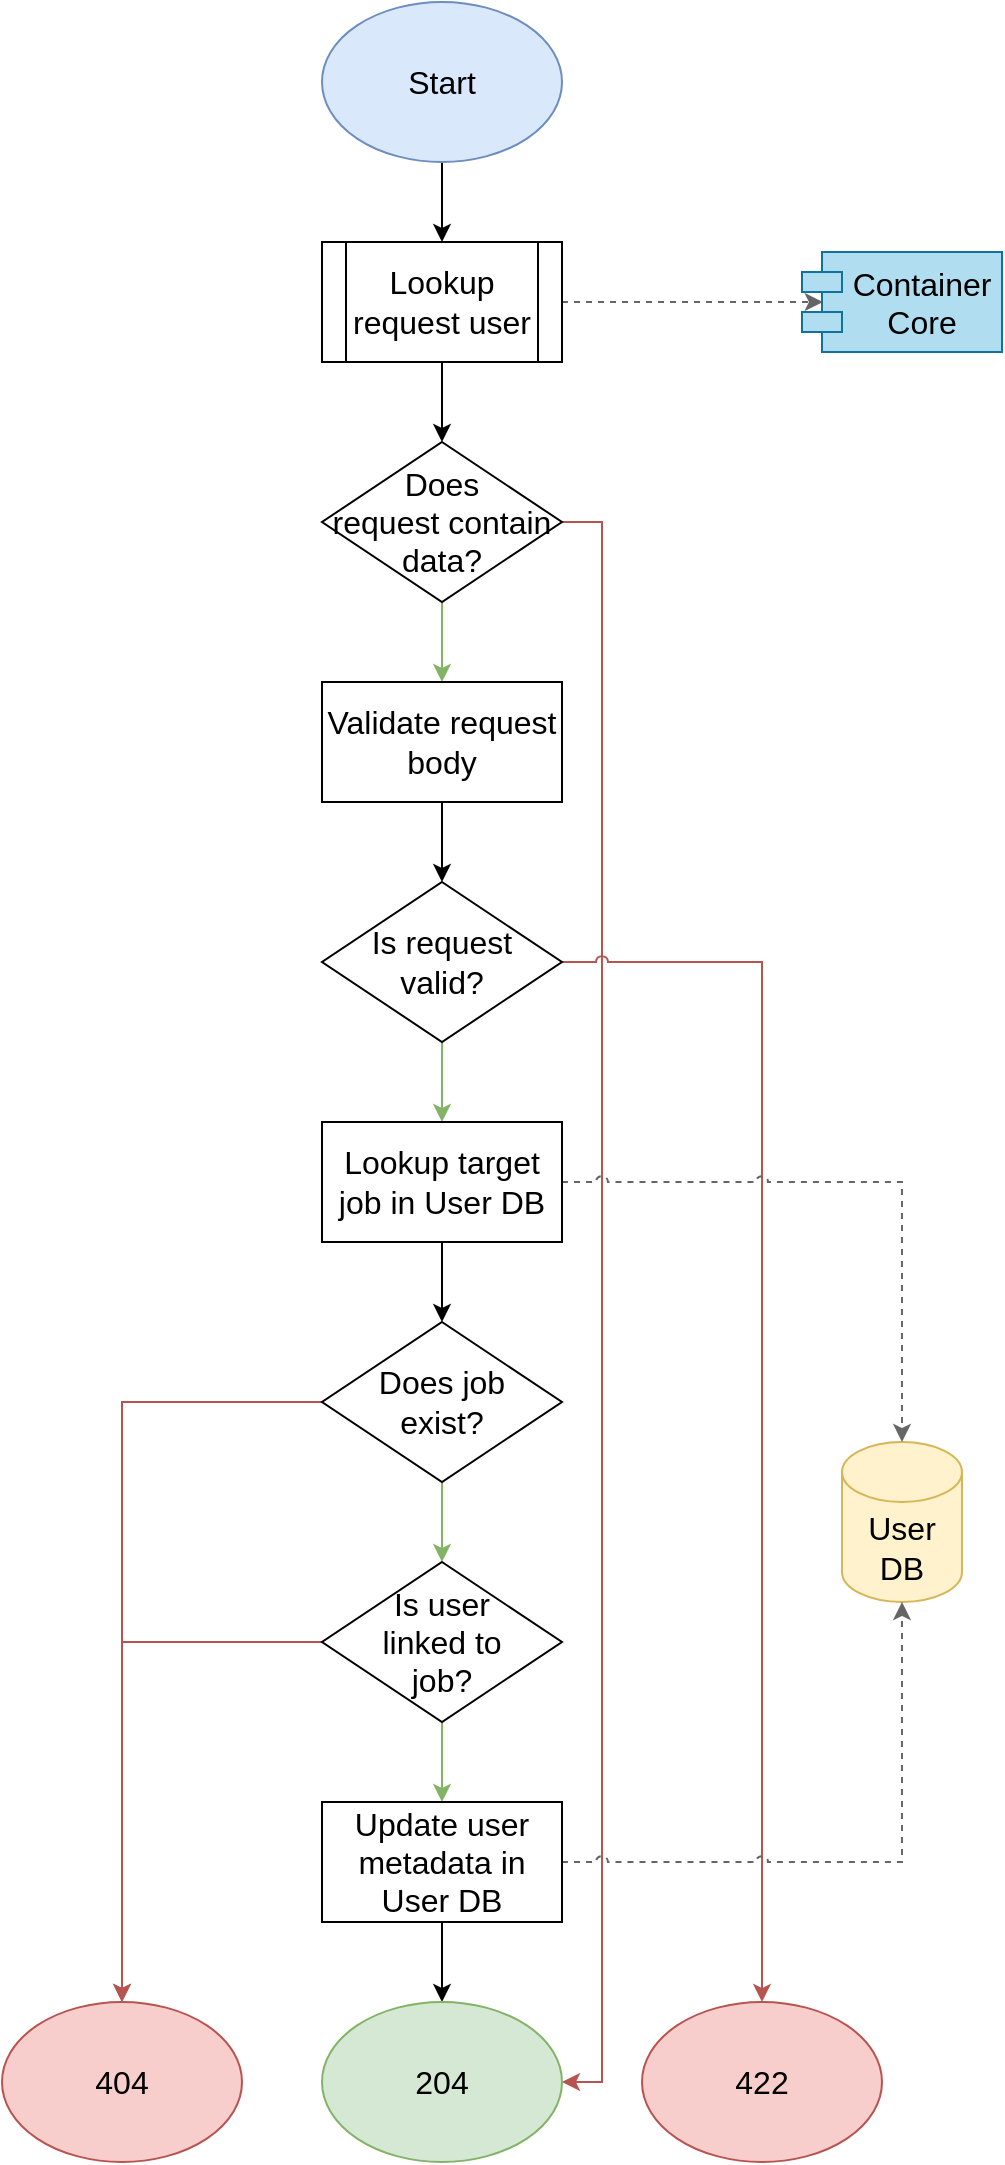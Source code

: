 <mxfile version="20.7.2" type="device"><diagram id="psjxfmWpstJNlhgnQ9aL" name="Page-1"><mxGraphModel dx="2313" dy="1252" grid="1" gridSize="10" guides="1" tooltips="1" connect="1" arrows="1" fold="1" page="1" pageScale="1" pageWidth="850" pageHeight="1100" math="0" shadow="0"><root><mxCell id="0"/><mxCell id="1" parent="0"/><mxCell id="Z_apeZYl0FMyI0SumUx1-5" style="edgeStyle=orthogonalEdgeStyle;rounded=0;jumpStyle=arc;orthogonalLoop=1;jettySize=auto;html=1;exitX=0.5;exitY=1;exitDx=0;exitDy=0;entryX=0.5;entryY=0;entryDx=0;entryDy=0;fontSize=16;" edge="1" parent="1" source="Z_apeZYl0FMyI0SumUx1-1" target="Z_apeZYl0FMyI0SumUx1-2"><mxGeometry relative="1" as="geometry"/></mxCell><mxCell id="Z_apeZYl0FMyI0SumUx1-1" value="Start" style="ellipse;whiteSpace=wrap;html=1;rounded=0;fontSize=16;fillColor=#dae8fc;strokeColor=#6c8ebf;" vertex="1" parent="1"><mxGeometry x="160" width="120" height="80" as="geometry"/></mxCell><mxCell id="Z_apeZYl0FMyI0SumUx1-6" style="edgeStyle=orthogonalEdgeStyle;rounded=0;jumpStyle=arc;orthogonalLoop=1;jettySize=auto;html=1;exitX=1;exitY=0.5;exitDx=0;exitDy=0;entryX=0.104;entryY=0.5;entryDx=0;entryDy=0;entryPerimeter=0;fontSize=16;dashed=1;fillColor=#f5f5f5;strokeColor=#666666;" edge="1" parent="1" source="Z_apeZYl0FMyI0SumUx1-2" target="Z_apeZYl0FMyI0SumUx1-3"><mxGeometry relative="1" as="geometry"/></mxCell><mxCell id="Z_apeZYl0FMyI0SumUx1-38" style="edgeStyle=orthogonalEdgeStyle;rounded=0;jumpStyle=arc;orthogonalLoop=1;jettySize=auto;html=1;exitX=0.5;exitY=1;exitDx=0;exitDy=0;entryX=0.5;entryY=0;entryDx=0;entryDy=0;fontSize=16;" edge="1" parent="1" source="Z_apeZYl0FMyI0SumUx1-2" target="Z_apeZYl0FMyI0SumUx1-8"><mxGeometry relative="1" as="geometry"/></mxCell><mxCell id="Z_apeZYl0FMyI0SumUx1-2" value="Lookup request user" style="shape=process;whiteSpace=wrap;html=1;backgroundOutline=1;rounded=0;fontSize=16;fillColor=none;" vertex="1" parent="1"><mxGeometry x="160" y="120" width="120" height="60" as="geometry"/></mxCell><mxCell id="Z_apeZYl0FMyI0SumUx1-3" value="Container&#10;Core" style="shape=module;align=left;spacingLeft=20;align=center;verticalAlign=top;rounded=0;fontSize=16;fillColor=#b1ddf0;strokeColor=#10739e;" vertex="1" parent="1"><mxGeometry x="400" y="125" width="100" height="50" as="geometry"/></mxCell><mxCell id="Z_apeZYl0FMyI0SumUx1-33" style="edgeStyle=orthogonalEdgeStyle;rounded=0;jumpStyle=arc;orthogonalLoop=1;jettySize=auto;html=1;exitX=0.5;exitY=1;exitDx=0;exitDy=0;entryX=0.5;entryY=0;entryDx=0;entryDy=0;fontSize=16;fillColor=#d5e8d4;strokeColor=#82b366;" edge="1" parent="1" source="Z_apeZYl0FMyI0SumUx1-8" target="Z_apeZYl0FMyI0SumUx1-9"><mxGeometry relative="1" as="geometry"/></mxCell><mxCell id="Z_apeZYl0FMyI0SumUx1-37" style="edgeStyle=orthogonalEdgeStyle;rounded=0;jumpStyle=arc;orthogonalLoop=1;jettySize=auto;html=1;exitX=1;exitY=0.5;exitDx=0;exitDy=0;entryX=1;entryY=0.5;entryDx=0;entryDy=0;fontSize=16;fillColor=#f8cecc;strokeColor=#b85450;" edge="1" parent="1" source="Z_apeZYl0FMyI0SumUx1-8" target="Z_apeZYl0FMyI0SumUx1-17"><mxGeometry relative="1" as="geometry"/></mxCell><mxCell id="Z_apeZYl0FMyI0SumUx1-8" value="Does&lt;br&gt;request contain data?" style="rhombus;whiteSpace=wrap;html=1;rounded=0;fontSize=16;fillColor=none;" vertex="1" parent="1"><mxGeometry x="160" y="220" width="120" height="80" as="geometry"/></mxCell><mxCell id="Z_apeZYl0FMyI0SumUx1-32" style="edgeStyle=orthogonalEdgeStyle;rounded=0;jumpStyle=arc;orthogonalLoop=1;jettySize=auto;html=1;exitX=0.5;exitY=1;exitDx=0;exitDy=0;entryX=0.5;entryY=0;entryDx=0;entryDy=0;fontSize=16;" edge="1" parent="1" source="Z_apeZYl0FMyI0SumUx1-9" target="Z_apeZYl0FMyI0SumUx1-10"><mxGeometry relative="1" as="geometry"/></mxCell><mxCell id="Z_apeZYl0FMyI0SumUx1-9" value="Validate request body" style="rounded=0;whiteSpace=wrap;html=1;fontSize=16;fillColor=none;" vertex="1" parent="1"><mxGeometry x="160" y="340" width="120" height="60" as="geometry"/></mxCell><mxCell id="Z_apeZYl0FMyI0SumUx1-30" style="edgeStyle=orthogonalEdgeStyle;rounded=0;jumpStyle=arc;orthogonalLoop=1;jettySize=auto;html=1;exitX=0.5;exitY=1;exitDx=0;exitDy=0;entryX=0.5;entryY=0;entryDx=0;entryDy=0;fontSize=16;fillColor=#d5e8d4;strokeColor=#82b366;" edge="1" parent="1" source="Z_apeZYl0FMyI0SumUx1-10" target="Z_apeZYl0FMyI0SumUx1-13"><mxGeometry relative="1" as="geometry"/></mxCell><mxCell id="Z_apeZYl0FMyI0SumUx1-36" style="edgeStyle=orthogonalEdgeStyle;rounded=0;jumpStyle=arc;orthogonalLoop=1;jettySize=auto;html=1;exitX=1;exitY=0.5;exitDx=0;exitDy=0;fontSize=16;fillColor=#f8cecc;strokeColor=#b85450;" edge="1" parent="1" source="Z_apeZYl0FMyI0SumUx1-10" target="Z_apeZYl0FMyI0SumUx1-35"><mxGeometry relative="1" as="geometry"/></mxCell><mxCell id="Z_apeZYl0FMyI0SumUx1-10" value="Is request&lt;br&gt;valid?" style="rhombus;whiteSpace=wrap;html=1;rounded=0;fontSize=16;fillColor=none;" vertex="1" parent="1"><mxGeometry x="160" y="440" width="120" height="80" as="geometry"/></mxCell><mxCell id="Z_apeZYl0FMyI0SumUx1-12" value="User DB" style="shape=cylinder3;whiteSpace=wrap;html=1;boundedLbl=1;backgroundOutline=1;size=15;rounded=0;fontSize=16;fillColor=#fff2cc;strokeColor=#d6b656;" vertex="1" parent="1"><mxGeometry x="420" y="720" width="60" height="80" as="geometry"/></mxCell><mxCell id="Z_apeZYl0FMyI0SumUx1-27" style="edgeStyle=orthogonalEdgeStyle;rounded=0;jumpStyle=arc;orthogonalLoop=1;jettySize=auto;html=1;exitX=0.5;exitY=1;exitDx=0;exitDy=0;entryX=0.5;entryY=0;entryDx=0;entryDy=0;fontSize=16;" edge="1" parent="1" source="Z_apeZYl0FMyI0SumUx1-13" target="Z_apeZYl0FMyI0SumUx1-14"><mxGeometry relative="1" as="geometry"/></mxCell><mxCell id="Z_apeZYl0FMyI0SumUx1-28" style="edgeStyle=orthogonalEdgeStyle;rounded=0;jumpStyle=arc;orthogonalLoop=1;jettySize=auto;html=1;exitX=1;exitY=0.5;exitDx=0;exitDy=0;entryX=0.5;entryY=0;entryDx=0;entryDy=0;entryPerimeter=0;fontSize=16;dashed=1;fillColor=#f5f5f5;strokeColor=#666666;" edge="1" parent="1" source="Z_apeZYl0FMyI0SumUx1-13" target="Z_apeZYl0FMyI0SumUx1-12"><mxGeometry relative="1" as="geometry"/></mxCell><mxCell id="Z_apeZYl0FMyI0SumUx1-13" value="Lookup target job in User DB" style="rounded=0;whiteSpace=wrap;html=1;fontSize=16;fillColor=none;" vertex="1" parent="1"><mxGeometry x="160" y="560" width="120" height="60" as="geometry"/></mxCell><mxCell id="Z_apeZYl0FMyI0SumUx1-24" style="edgeStyle=orthogonalEdgeStyle;rounded=0;jumpStyle=arc;orthogonalLoop=1;jettySize=auto;html=1;exitX=0;exitY=0.5;exitDx=0;exitDy=0;entryX=0.5;entryY=0;entryDx=0;entryDy=0;fontSize=16;fillColor=#f8cecc;strokeColor=#b85450;" edge="1" parent="1" source="Z_apeZYl0FMyI0SumUx1-14" target="Z_apeZYl0FMyI0SumUx1-18"><mxGeometry relative="1" as="geometry"/></mxCell><mxCell id="Z_apeZYl0FMyI0SumUx1-26" style="edgeStyle=orthogonalEdgeStyle;rounded=0;jumpStyle=arc;orthogonalLoop=1;jettySize=auto;html=1;exitX=0.5;exitY=1;exitDx=0;exitDy=0;entryX=0.5;entryY=0;entryDx=0;entryDy=0;fontSize=16;fillColor=#d5e8d4;strokeColor=#82b366;" edge="1" parent="1" source="Z_apeZYl0FMyI0SumUx1-14" target="Z_apeZYl0FMyI0SumUx1-15"><mxGeometry relative="1" as="geometry"/></mxCell><mxCell id="Z_apeZYl0FMyI0SumUx1-14" value="Does job&lt;br&gt;exist?" style="rhombus;whiteSpace=wrap;html=1;rounded=0;fontSize=16;fillColor=none;" vertex="1" parent="1"><mxGeometry x="160" y="660" width="120" height="80" as="geometry"/></mxCell><mxCell id="Z_apeZYl0FMyI0SumUx1-20" style="edgeStyle=orthogonalEdgeStyle;rounded=0;jumpStyle=arc;orthogonalLoop=1;jettySize=auto;html=1;exitX=0.5;exitY=1;exitDx=0;exitDy=0;entryX=0.5;entryY=0;entryDx=0;entryDy=0;fontSize=16;fillColor=#d5e8d4;strokeColor=#82b366;" edge="1" parent="1" source="Z_apeZYl0FMyI0SumUx1-15" target="Z_apeZYl0FMyI0SumUx1-16"><mxGeometry relative="1" as="geometry"/></mxCell><mxCell id="Z_apeZYl0FMyI0SumUx1-21" style="edgeStyle=orthogonalEdgeStyle;rounded=0;jumpStyle=arc;orthogonalLoop=1;jettySize=auto;html=1;exitX=0;exitY=0.5;exitDx=0;exitDy=0;entryX=0.5;entryY=0;entryDx=0;entryDy=0;fontSize=16;fillColor=#f8cecc;strokeColor=#b85450;" edge="1" parent="1" source="Z_apeZYl0FMyI0SumUx1-15" target="Z_apeZYl0FMyI0SumUx1-18"><mxGeometry relative="1" as="geometry"/></mxCell><mxCell id="Z_apeZYl0FMyI0SumUx1-15" value="Is user&lt;br&gt;linked to&lt;br&gt;job?" style="rhombus;whiteSpace=wrap;html=1;rounded=0;fontSize=16;fillColor=none;" vertex="1" parent="1"><mxGeometry x="160" y="780" width="120" height="80" as="geometry"/></mxCell><mxCell id="Z_apeZYl0FMyI0SumUx1-19" style="edgeStyle=orthogonalEdgeStyle;rounded=0;jumpStyle=arc;orthogonalLoop=1;jettySize=auto;html=1;exitX=0.5;exitY=1;exitDx=0;exitDy=0;entryX=0.5;entryY=0;entryDx=0;entryDy=0;fontSize=16;" edge="1" parent="1" source="Z_apeZYl0FMyI0SumUx1-16" target="Z_apeZYl0FMyI0SumUx1-17"><mxGeometry relative="1" as="geometry"/></mxCell><mxCell id="Z_apeZYl0FMyI0SumUx1-29" style="edgeStyle=orthogonalEdgeStyle;rounded=0;jumpStyle=arc;orthogonalLoop=1;jettySize=auto;html=1;exitX=1;exitY=0.5;exitDx=0;exitDy=0;entryX=0.5;entryY=1;entryDx=0;entryDy=0;entryPerimeter=0;fontSize=16;dashed=1;fillColor=#f5f5f5;strokeColor=#666666;" edge="1" parent="1" source="Z_apeZYl0FMyI0SumUx1-16" target="Z_apeZYl0FMyI0SumUx1-12"><mxGeometry relative="1" as="geometry"/></mxCell><mxCell id="Z_apeZYl0FMyI0SumUx1-16" value="Update user metadata in User DB" style="rounded=0;whiteSpace=wrap;html=1;fontSize=16;fillColor=none;" vertex="1" parent="1"><mxGeometry x="160" y="900" width="120" height="60" as="geometry"/></mxCell><mxCell id="Z_apeZYl0FMyI0SumUx1-17" value="204" style="ellipse;whiteSpace=wrap;html=1;rounded=0;fontSize=16;fillColor=#d5e8d4;strokeColor=#82b366;" vertex="1" parent="1"><mxGeometry x="160" y="1000" width="120" height="80" as="geometry"/></mxCell><mxCell id="Z_apeZYl0FMyI0SumUx1-18" value="404" style="ellipse;whiteSpace=wrap;html=1;rounded=0;fontSize=16;fillColor=#f8cecc;strokeColor=#b85450;" vertex="1" parent="1"><mxGeometry y="1000" width="120" height="80" as="geometry"/></mxCell><mxCell id="Z_apeZYl0FMyI0SumUx1-35" value="422" style="ellipse;whiteSpace=wrap;html=1;rounded=0;fontSize=16;fillColor=#f8cecc;strokeColor=#b85450;" vertex="1" parent="1"><mxGeometry x="320" y="1000" width="120" height="80" as="geometry"/></mxCell></root></mxGraphModel></diagram></mxfile>